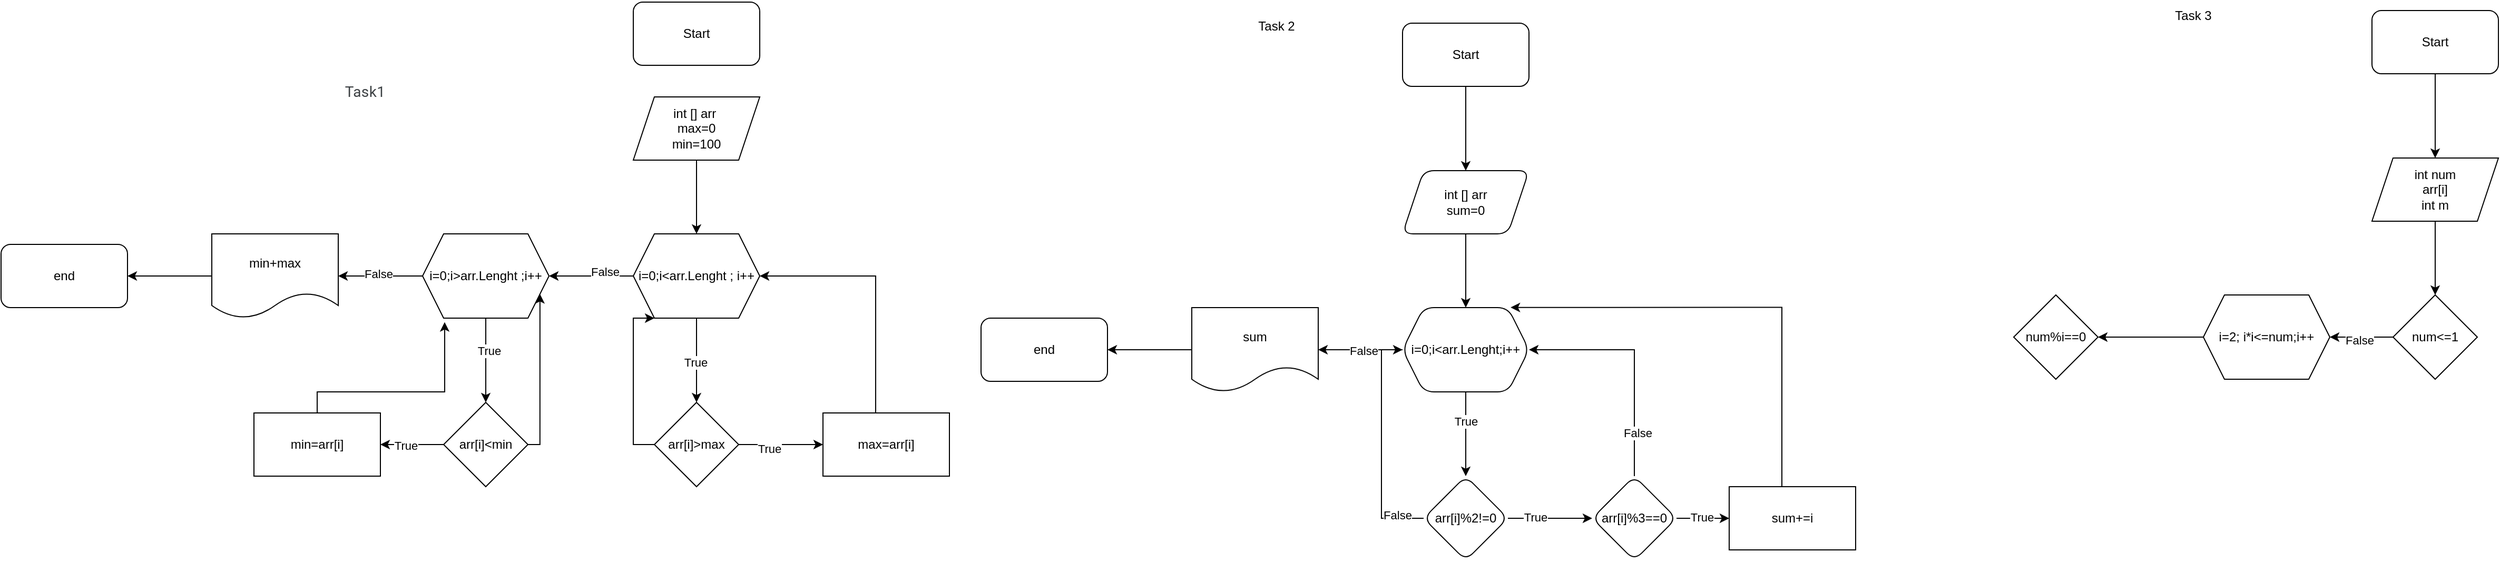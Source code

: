 <mxfile version="24.0.4" type="device">
  <diagram name="Page-1" id="CBJ8w1mlEdufqJvUcsKN">
    <mxGraphModel dx="2079" dy="530" grid="1" gridSize="10" guides="1" tooltips="1" connect="1" arrows="1" fold="1" page="1" pageScale="1" pageWidth="850" pageHeight="1100" math="0" shadow="0">
      <root>
        <mxCell id="0" />
        <mxCell id="1" parent="0" />
        <mxCell id="Hvx3YevdhoZoMWURl2Sn-1" value="Start" style="rounded=1;whiteSpace=wrap;html=1;" parent="1" vertex="1">
          <mxGeometry x="350" y="30" width="120" height="60" as="geometry" />
        </mxCell>
        <mxCell id="tv9-42OzY3ebnsGkNYKU-2" value="" style="edgeStyle=orthogonalEdgeStyle;rounded=0;orthogonalLoop=1;jettySize=auto;html=1;" edge="1" parent="1" source="Hvx3YevdhoZoMWURl2Sn-2" target="tv9-42OzY3ebnsGkNYKU-1">
          <mxGeometry relative="1" as="geometry" />
        </mxCell>
        <mxCell id="Hvx3YevdhoZoMWURl2Sn-2" value="int [] arr&amp;nbsp;&lt;div&gt;max=0&lt;/div&gt;&lt;div&gt;min=100&lt;/div&gt;" style="shape=parallelogram;perimeter=parallelogramPerimeter;whiteSpace=wrap;html=1;fixedSize=1;" parent="1" vertex="1">
          <mxGeometry x="350" y="120" width="120" height="60" as="geometry" />
        </mxCell>
        <mxCell id="Yfsd1-b0oNEKAQrjMB5r-1" value="&lt;div style=&quot;text-align: start;&quot;&gt;&lt;span style=&quot;background-color: initial; font-size: 14px; letter-spacing: 0.2px; text-wrap: wrap;&quot;&gt;&lt;font face=&quot;Roboto, Arial, sans-serif&quot; color=&quot;#3c4043&quot;&gt;Task1&lt;/font&gt;&lt;/span&gt;&lt;/div&gt;" style="text;html=1;align=center;verticalAlign=middle;resizable=0;points=[];autosize=1;strokeColor=none;fillColor=none;" parent="1" vertex="1">
          <mxGeometry x="65" y="100" width="60" height="30" as="geometry" />
        </mxCell>
        <mxCell id="tv9-42OzY3ebnsGkNYKU-4" value="" style="edgeStyle=orthogonalEdgeStyle;rounded=0;orthogonalLoop=1;jettySize=auto;html=1;" edge="1" parent="1" source="tv9-42OzY3ebnsGkNYKU-1" target="tv9-42OzY3ebnsGkNYKU-3">
          <mxGeometry relative="1" as="geometry" />
        </mxCell>
        <mxCell id="tv9-42OzY3ebnsGkNYKU-13" value="True" style="edgeLabel;html=1;align=center;verticalAlign=middle;resizable=0;points=[];" vertex="1" connectable="0" parent="tv9-42OzY3ebnsGkNYKU-4">
          <mxGeometry x="0.05" y="-1" relative="1" as="geometry">
            <mxPoint as="offset" />
          </mxGeometry>
        </mxCell>
        <mxCell id="tv9-42OzY3ebnsGkNYKU-12" value="" style="edgeStyle=orthogonalEdgeStyle;rounded=0;orthogonalLoop=1;jettySize=auto;html=1;" edge="1" parent="1" source="tv9-42OzY3ebnsGkNYKU-1">
          <mxGeometry relative="1" as="geometry">
            <mxPoint x="270" y="290" as="targetPoint" />
          </mxGeometry>
        </mxCell>
        <mxCell id="tv9-42OzY3ebnsGkNYKU-23" value="False" style="edgeLabel;html=1;align=center;verticalAlign=middle;resizable=0;points=[];" vertex="1" connectable="0" parent="tv9-42OzY3ebnsGkNYKU-12">
          <mxGeometry x="-0.324" y="-4" relative="1" as="geometry">
            <mxPoint as="offset" />
          </mxGeometry>
        </mxCell>
        <mxCell id="tv9-42OzY3ebnsGkNYKU-1" value="i=0;i&amp;lt;arr.Lenght ; i++" style="shape=hexagon;perimeter=hexagonPerimeter2;whiteSpace=wrap;html=1;fixedSize=1;" vertex="1" parent="1">
          <mxGeometry x="350" y="250" width="120" height="80" as="geometry" />
        </mxCell>
        <mxCell id="tv9-42OzY3ebnsGkNYKU-9" value="" style="edgeStyle=orthogonalEdgeStyle;rounded=0;orthogonalLoop=1;jettySize=auto;html=1;" edge="1" parent="1" source="tv9-42OzY3ebnsGkNYKU-3">
          <mxGeometry relative="1" as="geometry">
            <mxPoint x="530" y="450" as="targetPoint" />
          </mxGeometry>
        </mxCell>
        <mxCell id="tv9-42OzY3ebnsGkNYKU-14" value="True" style="edgeLabel;html=1;align=center;verticalAlign=middle;resizable=0;points=[];" vertex="1" connectable="0" parent="tv9-42OzY3ebnsGkNYKU-9">
          <mxGeometry x="-0.284" y="-4" relative="1" as="geometry">
            <mxPoint as="offset" />
          </mxGeometry>
        </mxCell>
        <mxCell id="tv9-42OzY3ebnsGkNYKU-3" value="arr[i]&amp;gt;max" style="rhombus;whiteSpace=wrap;html=1;" vertex="1" parent="1">
          <mxGeometry x="370" y="410" width="80" height="80" as="geometry" />
        </mxCell>
        <mxCell id="tv9-42OzY3ebnsGkNYKU-28" style="edgeStyle=orthogonalEdgeStyle;rounded=0;orthogonalLoop=1;jettySize=auto;html=1;entryX=1;entryY=0.5;entryDx=0;entryDy=0;" edge="1" parent="1" source="tv9-42OzY3ebnsGkNYKU-5" target="tv9-42OzY3ebnsGkNYKU-1">
          <mxGeometry relative="1" as="geometry">
            <Array as="points">
              <mxPoint x="580" y="290" />
            </Array>
          </mxGeometry>
        </mxCell>
        <mxCell id="tv9-42OzY3ebnsGkNYKU-5" value="max=arr[i]" style="whiteSpace=wrap;html=1;" vertex="1" parent="1">
          <mxGeometry x="530" y="420" width="120" height="60" as="geometry" />
        </mxCell>
        <mxCell id="tv9-42OzY3ebnsGkNYKU-20" value="" style="edgeStyle=orthogonalEdgeStyle;rounded=0;orthogonalLoop=1;jettySize=auto;html=1;" edge="1" parent="1" source="tv9-42OzY3ebnsGkNYKU-18" target="tv9-42OzY3ebnsGkNYKU-19">
          <mxGeometry relative="1" as="geometry" />
        </mxCell>
        <mxCell id="tv9-42OzY3ebnsGkNYKU-24" value="True" style="edgeLabel;html=1;align=center;verticalAlign=middle;resizable=0;points=[];" vertex="1" connectable="0" parent="tv9-42OzY3ebnsGkNYKU-20">
          <mxGeometry x="-0.22" y="3" relative="1" as="geometry">
            <mxPoint as="offset" />
          </mxGeometry>
        </mxCell>
        <mxCell id="tv9-42OzY3ebnsGkNYKU-31" value="" style="edgeStyle=orthogonalEdgeStyle;rounded=0;orthogonalLoop=1;jettySize=auto;html=1;" edge="1" parent="1" source="tv9-42OzY3ebnsGkNYKU-18" target="tv9-42OzY3ebnsGkNYKU-30">
          <mxGeometry relative="1" as="geometry" />
        </mxCell>
        <mxCell id="tv9-42OzY3ebnsGkNYKU-58" value="False" style="edgeLabel;html=1;align=center;verticalAlign=middle;resizable=0;points=[];" vertex="1" connectable="0" parent="tv9-42OzY3ebnsGkNYKU-31">
          <mxGeometry x="0.063" y="-2" relative="1" as="geometry">
            <mxPoint as="offset" />
          </mxGeometry>
        </mxCell>
        <mxCell id="tv9-42OzY3ebnsGkNYKU-18" value="i=0;i&amp;gt;arr.Lenght ;i++" style="shape=hexagon;perimeter=hexagonPerimeter2;whiteSpace=wrap;html=1;fixedSize=1;" vertex="1" parent="1">
          <mxGeometry x="150" y="250" width="120" height="80" as="geometry" />
        </mxCell>
        <mxCell id="tv9-42OzY3ebnsGkNYKU-22" value="" style="edgeStyle=orthogonalEdgeStyle;rounded=0;orthogonalLoop=1;jettySize=auto;html=1;" edge="1" parent="1" source="tv9-42OzY3ebnsGkNYKU-19" target="tv9-42OzY3ebnsGkNYKU-21">
          <mxGeometry relative="1" as="geometry" />
        </mxCell>
        <mxCell id="tv9-42OzY3ebnsGkNYKU-25" value="True" style="edgeLabel;html=1;align=center;verticalAlign=middle;resizable=0;points=[];" vertex="1" connectable="0" parent="tv9-42OzY3ebnsGkNYKU-22">
          <mxGeometry x="0.207" y="1" relative="1" as="geometry">
            <mxPoint as="offset" />
          </mxGeometry>
        </mxCell>
        <mxCell id="tv9-42OzY3ebnsGkNYKU-26" style="edgeStyle=orthogonalEdgeStyle;rounded=0;orthogonalLoop=1;jettySize=auto;html=1;entryX=1;entryY=0.75;entryDx=0;entryDy=0;" edge="1" parent="1" source="tv9-42OzY3ebnsGkNYKU-19" target="tv9-42OzY3ebnsGkNYKU-18">
          <mxGeometry relative="1" as="geometry">
            <Array as="points">
              <mxPoint x="261" y="450" />
            </Array>
          </mxGeometry>
        </mxCell>
        <mxCell id="tv9-42OzY3ebnsGkNYKU-19" value="arr[i]&amp;lt;min" style="rhombus;whiteSpace=wrap;html=1;" vertex="1" parent="1">
          <mxGeometry x="170" y="410" width="80" height="80" as="geometry" />
        </mxCell>
        <mxCell id="tv9-42OzY3ebnsGkNYKU-27" style="edgeStyle=orthogonalEdgeStyle;rounded=0;orthogonalLoop=1;jettySize=auto;html=1;entryX=0.183;entryY=1.048;entryDx=0;entryDy=0;entryPerimeter=0;" edge="1" parent="1" source="tv9-42OzY3ebnsGkNYKU-21" target="tv9-42OzY3ebnsGkNYKU-18">
          <mxGeometry relative="1" as="geometry">
            <mxPoint x="170" y="340" as="targetPoint" />
            <Array as="points">
              <mxPoint x="50" y="400" />
              <mxPoint x="171" y="400" />
            </Array>
          </mxGeometry>
        </mxCell>
        <mxCell id="tv9-42OzY3ebnsGkNYKU-21" value="min=arr[i]" style="whiteSpace=wrap;html=1;" vertex="1" parent="1">
          <mxGeometry x="-10" y="420" width="120" height="60" as="geometry" />
        </mxCell>
        <mxCell id="tv9-42OzY3ebnsGkNYKU-29" style="edgeStyle=orthogonalEdgeStyle;rounded=0;orthogonalLoop=1;jettySize=auto;html=1;entryX=0.167;entryY=1;entryDx=0;entryDy=0;entryPerimeter=0;" edge="1" parent="1" source="tv9-42OzY3ebnsGkNYKU-3" target="tv9-42OzY3ebnsGkNYKU-1">
          <mxGeometry relative="1" as="geometry">
            <Array as="points">
              <mxPoint x="350" y="450" />
              <mxPoint x="350" y="330" />
            </Array>
          </mxGeometry>
        </mxCell>
        <mxCell id="tv9-42OzY3ebnsGkNYKU-33" value="" style="edgeStyle=orthogonalEdgeStyle;rounded=0;orthogonalLoop=1;jettySize=auto;html=1;" edge="1" parent="1" source="tv9-42OzY3ebnsGkNYKU-30" target="tv9-42OzY3ebnsGkNYKU-32">
          <mxGeometry relative="1" as="geometry" />
        </mxCell>
        <mxCell id="tv9-42OzY3ebnsGkNYKU-30" value="min+max" style="shape=document;whiteSpace=wrap;html=1;boundedLbl=1;" vertex="1" parent="1">
          <mxGeometry x="-50" y="250" width="120" height="80" as="geometry" />
        </mxCell>
        <mxCell id="tv9-42OzY3ebnsGkNYKU-32" value="end" style="rounded=1;whiteSpace=wrap;html=1;" vertex="1" parent="1">
          <mxGeometry x="-250" y="260" width="120" height="60" as="geometry" />
        </mxCell>
        <mxCell id="tv9-42OzY3ebnsGkNYKU-36" value="" style="edgeStyle=orthogonalEdgeStyle;rounded=0;orthogonalLoop=1;jettySize=auto;html=1;" edge="1" parent="1" source="tv9-42OzY3ebnsGkNYKU-34" target="tv9-42OzY3ebnsGkNYKU-35">
          <mxGeometry relative="1" as="geometry" />
        </mxCell>
        <mxCell id="tv9-42OzY3ebnsGkNYKU-34" value="Start" style="rounded=1;whiteSpace=wrap;html=1;" vertex="1" parent="1">
          <mxGeometry x="1080" y="50" width="120" height="60" as="geometry" />
        </mxCell>
        <mxCell id="tv9-42OzY3ebnsGkNYKU-38" value="" style="edgeStyle=orthogonalEdgeStyle;rounded=0;orthogonalLoop=1;jettySize=auto;html=1;" edge="1" parent="1" source="tv9-42OzY3ebnsGkNYKU-35" target="tv9-42OzY3ebnsGkNYKU-37">
          <mxGeometry relative="1" as="geometry" />
        </mxCell>
        <mxCell id="tv9-42OzY3ebnsGkNYKU-35" value="int [] arr&lt;div&gt;sum=0&lt;/div&gt;" style="shape=parallelogram;perimeter=parallelogramPerimeter;whiteSpace=wrap;html=1;fixedSize=1;rounded=1;" vertex="1" parent="1">
          <mxGeometry x="1080" y="190" width="120" height="60" as="geometry" />
        </mxCell>
        <mxCell id="tv9-42OzY3ebnsGkNYKU-40" value="" style="edgeStyle=orthogonalEdgeStyle;rounded=0;orthogonalLoop=1;jettySize=auto;html=1;" edge="1" parent="1" source="tv9-42OzY3ebnsGkNYKU-37" target="tv9-42OzY3ebnsGkNYKU-39">
          <mxGeometry relative="1" as="geometry" />
        </mxCell>
        <mxCell id="tv9-42OzY3ebnsGkNYKU-60" value="True" style="edgeLabel;html=1;align=center;verticalAlign=middle;resizable=0;points=[];" vertex="1" connectable="0" parent="tv9-42OzY3ebnsGkNYKU-40">
          <mxGeometry x="-0.298" relative="1" as="geometry">
            <mxPoint as="offset" />
          </mxGeometry>
        </mxCell>
        <mxCell id="tv9-42OzY3ebnsGkNYKU-53" value="" style="edgeStyle=orthogonalEdgeStyle;rounded=0;orthogonalLoop=1;jettySize=auto;html=1;" edge="1" parent="1" source="tv9-42OzY3ebnsGkNYKU-37" target="tv9-42OzY3ebnsGkNYKU-52">
          <mxGeometry relative="1" as="geometry" />
        </mxCell>
        <mxCell id="tv9-42OzY3ebnsGkNYKU-59" value="False" style="edgeLabel;html=1;align=center;verticalAlign=middle;resizable=0;points=[];" vertex="1" connectable="0" parent="tv9-42OzY3ebnsGkNYKU-53">
          <mxGeometry x="-0.073" y="1" relative="1" as="geometry">
            <mxPoint as="offset" />
          </mxGeometry>
        </mxCell>
        <mxCell id="tv9-42OzY3ebnsGkNYKU-37" value="i=0;i&amp;lt;arr.Lenght;i++" style="shape=hexagon;perimeter=hexagonPerimeter2;whiteSpace=wrap;html=1;fixedSize=1;rounded=1;" vertex="1" parent="1">
          <mxGeometry x="1080" y="320" width="120" height="80" as="geometry" />
        </mxCell>
        <mxCell id="tv9-42OzY3ebnsGkNYKU-42" value="" style="edgeStyle=orthogonalEdgeStyle;rounded=0;orthogonalLoop=1;jettySize=auto;html=1;" edge="1" parent="1" source="tv9-42OzY3ebnsGkNYKU-39" target="tv9-42OzY3ebnsGkNYKU-41">
          <mxGeometry relative="1" as="geometry" />
        </mxCell>
        <mxCell id="tv9-42OzY3ebnsGkNYKU-48" value="True" style="edgeLabel;html=1;align=center;verticalAlign=middle;resizable=0;points=[];" vertex="1" connectable="0" parent="tv9-42OzY3ebnsGkNYKU-42">
          <mxGeometry x="-0.348" y="1" relative="1" as="geometry">
            <mxPoint as="offset" />
          </mxGeometry>
        </mxCell>
        <mxCell id="tv9-42OzY3ebnsGkNYKU-43" style="edgeStyle=orthogonalEdgeStyle;rounded=0;orthogonalLoop=1;jettySize=auto;html=1;entryX=0;entryY=0.5;entryDx=0;entryDy=0;" edge="1" parent="1" source="tv9-42OzY3ebnsGkNYKU-39" target="tv9-42OzY3ebnsGkNYKU-37">
          <mxGeometry relative="1" as="geometry">
            <Array as="points">
              <mxPoint x="1060" y="520" />
              <mxPoint x="1060" y="360" />
            </Array>
          </mxGeometry>
        </mxCell>
        <mxCell id="tv9-42OzY3ebnsGkNYKU-47" value="False" style="edgeLabel;html=1;align=center;verticalAlign=middle;resizable=0;points=[];" vertex="1" connectable="0" parent="tv9-42OzY3ebnsGkNYKU-43">
          <mxGeometry x="-0.774" y="-3" relative="1" as="geometry">
            <mxPoint as="offset" />
          </mxGeometry>
        </mxCell>
        <mxCell id="tv9-42OzY3ebnsGkNYKU-39" value="arr[i]%2!=0" style="rhombus;whiteSpace=wrap;html=1;rounded=1;" vertex="1" parent="1">
          <mxGeometry x="1100" y="480" width="80" height="80" as="geometry" />
        </mxCell>
        <mxCell id="tv9-42OzY3ebnsGkNYKU-45" style="edgeStyle=orthogonalEdgeStyle;rounded=0;orthogonalLoop=1;jettySize=auto;html=1;entryX=0;entryY=0.5;entryDx=0;entryDy=0;" edge="1" parent="1" source="tv9-42OzY3ebnsGkNYKU-41" target="tv9-42OzY3ebnsGkNYKU-44">
          <mxGeometry relative="1" as="geometry" />
        </mxCell>
        <mxCell id="tv9-42OzY3ebnsGkNYKU-49" value="True" style="edgeLabel;html=1;align=center;verticalAlign=middle;resizable=0;points=[];" vertex="1" connectable="0" parent="tv9-42OzY3ebnsGkNYKU-45">
          <mxGeometry x="-0.066" y="1" relative="1" as="geometry">
            <mxPoint as="offset" />
          </mxGeometry>
        </mxCell>
        <mxCell id="tv9-42OzY3ebnsGkNYKU-46" style="edgeStyle=orthogonalEdgeStyle;rounded=0;orthogonalLoop=1;jettySize=auto;html=1;entryX=1;entryY=0.5;entryDx=0;entryDy=0;" edge="1" parent="1" source="tv9-42OzY3ebnsGkNYKU-41" target="tv9-42OzY3ebnsGkNYKU-37">
          <mxGeometry relative="1" as="geometry">
            <Array as="points">
              <mxPoint x="1300" y="360" />
            </Array>
          </mxGeometry>
        </mxCell>
        <mxCell id="tv9-42OzY3ebnsGkNYKU-50" value="False" style="edgeLabel;html=1;align=center;verticalAlign=middle;resizable=0;points=[];" vertex="1" connectable="0" parent="tv9-42OzY3ebnsGkNYKU-46">
          <mxGeometry x="-0.628" y="-3" relative="1" as="geometry">
            <mxPoint as="offset" />
          </mxGeometry>
        </mxCell>
        <mxCell id="tv9-42OzY3ebnsGkNYKU-41" value="arr[i]%3==0" style="rhombus;whiteSpace=wrap;html=1;rounded=1;" vertex="1" parent="1">
          <mxGeometry x="1260" y="480" width="80" height="80" as="geometry" />
        </mxCell>
        <mxCell id="tv9-42OzY3ebnsGkNYKU-44" value="sum+=i" style="rounded=0;whiteSpace=wrap;html=1;" vertex="1" parent="1">
          <mxGeometry x="1390" y="490" width="120" height="60" as="geometry" />
        </mxCell>
        <mxCell id="tv9-42OzY3ebnsGkNYKU-51" style="edgeStyle=orthogonalEdgeStyle;rounded=0;orthogonalLoop=1;jettySize=auto;html=1;entryX=0.855;entryY=-0.002;entryDx=0;entryDy=0;entryPerimeter=0;" edge="1" parent="1" source="tv9-42OzY3ebnsGkNYKU-44" target="tv9-42OzY3ebnsGkNYKU-37">
          <mxGeometry relative="1" as="geometry">
            <Array as="points">
              <mxPoint x="1440" y="320" />
            </Array>
          </mxGeometry>
        </mxCell>
        <mxCell id="tv9-42OzY3ebnsGkNYKU-55" value="" style="edgeStyle=orthogonalEdgeStyle;rounded=0;orthogonalLoop=1;jettySize=auto;html=1;" edge="1" parent="1" source="tv9-42OzY3ebnsGkNYKU-52" target="tv9-42OzY3ebnsGkNYKU-54">
          <mxGeometry relative="1" as="geometry" />
        </mxCell>
        <mxCell id="tv9-42OzY3ebnsGkNYKU-52" value="sum" style="shape=document;whiteSpace=wrap;html=1;boundedLbl=1;rounded=1;" vertex="1" parent="1">
          <mxGeometry x="880" y="320" width="120" height="80" as="geometry" />
        </mxCell>
        <mxCell id="tv9-42OzY3ebnsGkNYKU-54" value="end" style="rounded=1;whiteSpace=wrap;html=1;" vertex="1" parent="1">
          <mxGeometry x="680" y="330" width="120" height="60" as="geometry" />
        </mxCell>
        <mxCell id="tv9-42OzY3ebnsGkNYKU-56" value="Task 2" style="text;html=1;align=center;verticalAlign=middle;resizable=0;points=[];autosize=1;strokeColor=none;fillColor=none;" vertex="1" parent="1">
          <mxGeometry x="930" y="38" width="60" height="30" as="geometry" />
        </mxCell>
        <mxCell id="tv9-42OzY3ebnsGkNYKU-66" value="" style="edgeStyle=orthogonalEdgeStyle;rounded=0;orthogonalLoop=1;jettySize=auto;html=1;" edge="1" parent="1" source="tv9-42OzY3ebnsGkNYKU-57" target="tv9-42OzY3ebnsGkNYKU-65">
          <mxGeometry relative="1" as="geometry" />
        </mxCell>
        <mxCell id="tv9-42OzY3ebnsGkNYKU-57" value="Start" style="rounded=1;whiteSpace=wrap;html=1;" vertex="1" parent="1">
          <mxGeometry x="2000" y="38" width="120" height="60" as="geometry" />
        </mxCell>
        <mxCell id="tv9-42OzY3ebnsGkNYKU-68" value="" style="edgeStyle=orthogonalEdgeStyle;rounded=0;orthogonalLoop=1;jettySize=auto;html=1;" edge="1" parent="1" source="tv9-42OzY3ebnsGkNYKU-65" target="tv9-42OzY3ebnsGkNYKU-67">
          <mxGeometry relative="1" as="geometry" />
        </mxCell>
        <mxCell id="tv9-42OzY3ebnsGkNYKU-65" value="int num&lt;div&gt;arr[i]&lt;/div&gt;&lt;div&gt;int m&lt;/div&gt;" style="shape=parallelogram;perimeter=parallelogramPerimeter;whiteSpace=wrap;html=1;fixedSize=1;rounded=1;arcSize=0;" vertex="1" parent="1">
          <mxGeometry x="2000" y="178" width="120" height="60" as="geometry" />
        </mxCell>
        <mxCell id="tv9-42OzY3ebnsGkNYKU-70" value="" style="edgeStyle=orthogonalEdgeStyle;rounded=0;orthogonalLoop=1;jettySize=auto;html=1;" edge="1" parent="1" source="tv9-42OzY3ebnsGkNYKU-67" target="tv9-42OzY3ebnsGkNYKU-69">
          <mxGeometry relative="1" as="geometry" />
        </mxCell>
        <mxCell id="tv9-42OzY3ebnsGkNYKU-73" value="False" style="edgeLabel;html=1;align=center;verticalAlign=middle;resizable=0;points=[];" vertex="1" connectable="0" parent="tv9-42OzY3ebnsGkNYKU-70">
          <mxGeometry x="0.078" y="3" relative="1" as="geometry">
            <mxPoint as="offset" />
          </mxGeometry>
        </mxCell>
        <mxCell id="tv9-42OzY3ebnsGkNYKU-67" value="num&amp;lt;=1" style="rhombus;whiteSpace=wrap;html=1;rounded=1;arcSize=0;" vertex="1" parent="1">
          <mxGeometry x="2020" y="308" width="80" height="80" as="geometry" />
        </mxCell>
        <mxCell id="tv9-42OzY3ebnsGkNYKU-72" value="" style="edgeStyle=orthogonalEdgeStyle;rounded=0;orthogonalLoop=1;jettySize=auto;html=1;" edge="1" parent="1" source="tv9-42OzY3ebnsGkNYKU-69" target="tv9-42OzY3ebnsGkNYKU-71">
          <mxGeometry relative="1" as="geometry" />
        </mxCell>
        <mxCell id="tv9-42OzY3ebnsGkNYKU-69" value="i=2; i*i&amp;lt;=num;i++" style="shape=hexagon;perimeter=hexagonPerimeter2;whiteSpace=wrap;html=1;fixedSize=1;rounded=1;arcSize=0;" vertex="1" parent="1">
          <mxGeometry x="1840" y="308" width="120" height="80" as="geometry" />
        </mxCell>
        <mxCell id="tv9-42OzY3ebnsGkNYKU-71" value="num%i==0" style="rhombus;whiteSpace=wrap;html=1;rounded=1;arcSize=0;" vertex="1" parent="1">
          <mxGeometry x="1660" y="308" width="80" height="80" as="geometry" />
        </mxCell>
        <mxCell id="tv9-42OzY3ebnsGkNYKU-74" value="Task 3" style="text;html=1;align=center;verticalAlign=middle;resizable=0;points=[];autosize=1;strokeColor=none;fillColor=none;" vertex="1" parent="1">
          <mxGeometry x="1800" y="28" width="60" height="30" as="geometry" />
        </mxCell>
      </root>
    </mxGraphModel>
  </diagram>
</mxfile>
